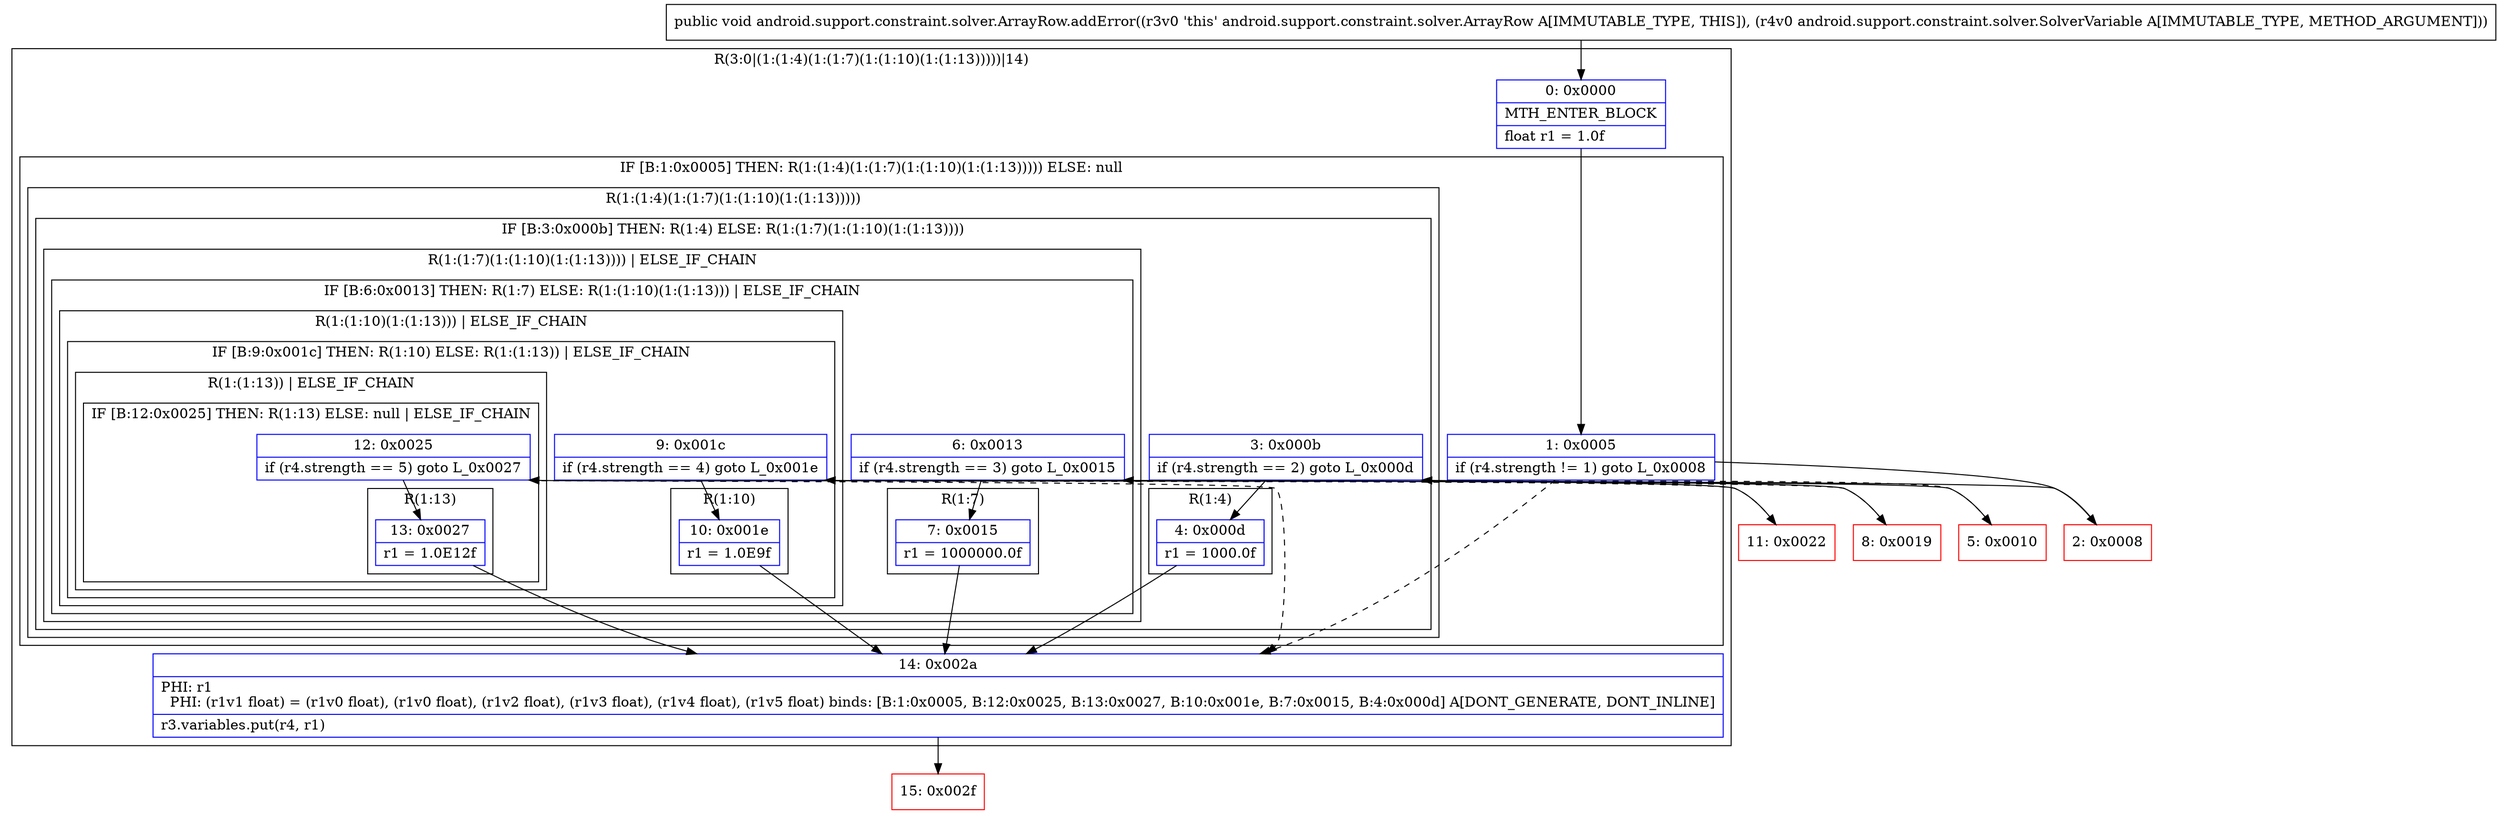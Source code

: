 digraph "CFG forandroid.support.constraint.solver.ArrayRow.addError(Landroid\/support\/constraint\/solver\/SolverVariable;)V" {
subgraph cluster_Region_2017716814 {
label = "R(3:0|(1:(1:4)(1:(1:7)(1:(1:10)(1:(1:13)))))|14)";
node [shape=record,color=blue];
Node_0 [shape=record,label="{0\:\ 0x0000|MTH_ENTER_BLOCK\l|float r1 = 1.0f\l}"];
subgraph cluster_IfRegion_363845853 {
label = "IF [B:1:0x0005] THEN: R(1:(1:4)(1:(1:7)(1:(1:10)(1:(1:13))))) ELSE: null";
node [shape=record,color=blue];
Node_1 [shape=record,label="{1\:\ 0x0005|if (r4.strength != 1) goto L_0x0008\l}"];
subgraph cluster_Region_1612481469 {
label = "R(1:(1:4)(1:(1:7)(1:(1:10)(1:(1:13)))))";
node [shape=record,color=blue];
subgraph cluster_IfRegion_1457886838 {
label = "IF [B:3:0x000b] THEN: R(1:4) ELSE: R(1:(1:7)(1:(1:10)(1:(1:13))))";
node [shape=record,color=blue];
Node_3 [shape=record,label="{3\:\ 0x000b|if (r4.strength == 2) goto L_0x000d\l}"];
subgraph cluster_Region_1564917635 {
label = "R(1:4)";
node [shape=record,color=blue];
Node_4 [shape=record,label="{4\:\ 0x000d|r1 = 1000.0f\l}"];
}
subgraph cluster_Region_374728868 {
label = "R(1:(1:7)(1:(1:10)(1:(1:13)))) | ELSE_IF_CHAIN\l";
node [shape=record,color=blue];
subgraph cluster_IfRegion_2111288195 {
label = "IF [B:6:0x0013] THEN: R(1:7) ELSE: R(1:(1:10)(1:(1:13))) | ELSE_IF_CHAIN\l";
node [shape=record,color=blue];
Node_6 [shape=record,label="{6\:\ 0x0013|if (r4.strength == 3) goto L_0x0015\l}"];
subgraph cluster_Region_976233233 {
label = "R(1:7)";
node [shape=record,color=blue];
Node_7 [shape=record,label="{7\:\ 0x0015|r1 = 1000000.0f\l}"];
}
subgraph cluster_Region_2043856623 {
label = "R(1:(1:10)(1:(1:13))) | ELSE_IF_CHAIN\l";
node [shape=record,color=blue];
subgraph cluster_IfRegion_67021189 {
label = "IF [B:9:0x001c] THEN: R(1:10) ELSE: R(1:(1:13)) | ELSE_IF_CHAIN\l";
node [shape=record,color=blue];
Node_9 [shape=record,label="{9\:\ 0x001c|if (r4.strength == 4) goto L_0x001e\l}"];
subgraph cluster_Region_660940657 {
label = "R(1:10)";
node [shape=record,color=blue];
Node_10 [shape=record,label="{10\:\ 0x001e|r1 = 1.0E9f\l}"];
}
subgraph cluster_Region_978805142 {
label = "R(1:(1:13)) | ELSE_IF_CHAIN\l";
node [shape=record,color=blue];
subgraph cluster_IfRegion_2052884212 {
label = "IF [B:12:0x0025] THEN: R(1:13) ELSE: null | ELSE_IF_CHAIN\l";
node [shape=record,color=blue];
Node_12 [shape=record,label="{12\:\ 0x0025|if (r4.strength == 5) goto L_0x0027\l}"];
subgraph cluster_Region_217608590 {
label = "R(1:13)";
node [shape=record,color=blue];
Node_13 [shape=record,label="{13\:\ 0x0027|r1 = 1.0E12f\l}"];
}
}
}
}
}
}
}
}
}
}
Node_14 [shape=record,label="{14\:\ 0x002a|PHI: r1 \l  PHI: (r1v1 float) = (r1v0 float), (r1v0 float), (r1v2 float), (r1v3 float), (r1v4 float), (r1v5 float) binds: [B:1:0x0005, B:12:0x0025, B:13:0x0027, B:10:0x001e, B:7:0x0015, B:4:0x000d] A[DONT_GENERATE, DONT_INLINE]\l|r3.variables.put(r4, r1)\l}"];
}
Node_2 [shape=record,color=red,label="{2\:\ 0x0008}"];
Node_5 [shape=record,color=red,label="{5\:\ 0x0010}"];
Node_8 [shape=record,color=red,label="{8\:\ 0x0019}"];
Node_11 [shape=record,color=red,label="{11\:\ 0x0022}"];
Node_15 [shape=record,color=red,label="{15\:\ 0x002f}"];
MethodNode[shape=record,label="{public void android.support.constraint.solver.ArrayRow.addError((r3v0 'this' android.support.constraint.solver.ArrayRow A[IMMUTABLE_TYPE, THIS]), (r4v0 android.support.constraint.solver.SolverVariable A[IMMUTABLE_TYPE, METHOD_ARGUMENT])) }"];
MethodNode -> Node_0;
Node_0 -> Node_1;
Node_1 -> Node_2;
Node_1 -> Node_14[style=dashed];
Node_3 -> Node_4;
Node_3 -> Node_5[style=dashed];
Node_4 -> Node_14;
Node_6 -> Node_7;
Node_6 -> Node_8[style=dashed];
Node_7 -> Node_14;
Node_9 -> Node_10;
Node_9 -> Node_11[style=dashed];
Node_10 -> Node_14;
Node_12 -> Node_13;
Node_12 -> Node_14[style=dashed];
Node_13 -> Node_14;
Node_14 -> Node_15;
Node_2 -> Node_3;
Node_5 -> Node_6;
Node_8 -> Node_9;
Node_11 -> Node_12;
}

